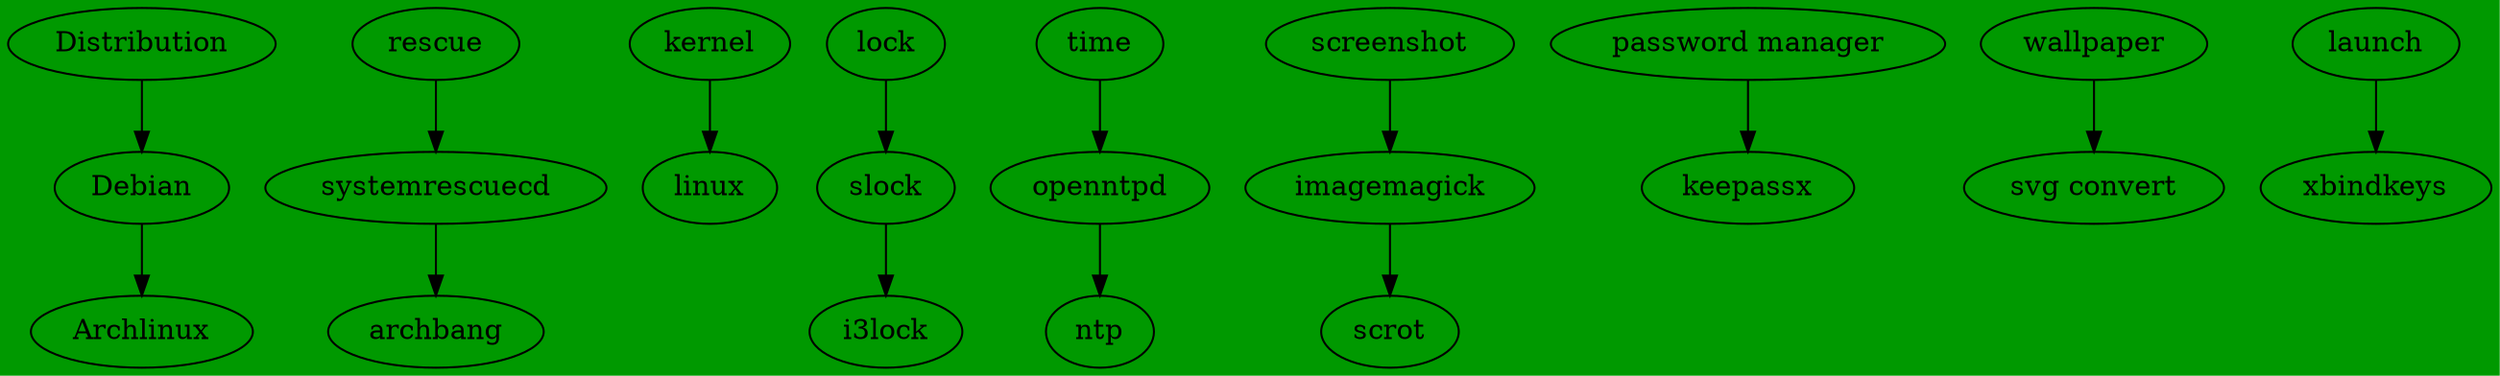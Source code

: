 //dot -Tpng timeline.dot -o line.png
digraph G {
  bgcolor ="#009900";

  Distribution -> Debian -> Archlinux;
  rescue ->systemrescuecd->archbang;
kernel ->linux;
  lock -> slock->i3lock;
  time -> openntpd->ntp;
screenshot->imagemagick->scrot ;
"password manager"->keepassx;
wallpaper ->"svg convert";
"launch"->"xbindkeys";
}
